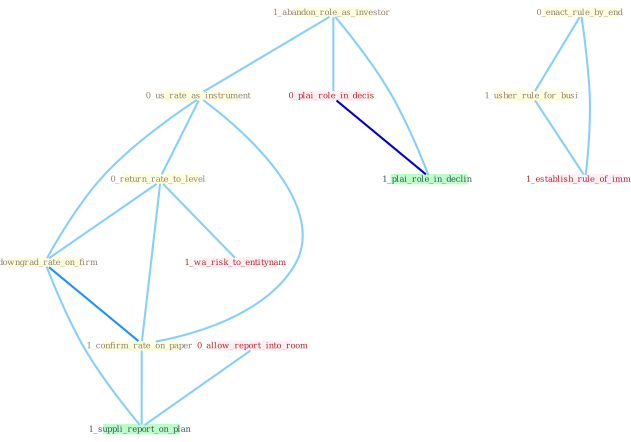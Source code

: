 Graph G{ 
    node
    [shape=polygon,style=filled,width=.5,height=.06,color="#BDFCC9",fixedsize=true,fontsize=4,
    fontcolor="#2f4f4f"];
    {node
    [color="#ffffe0", fontcolor="#8b7d6b"] "1_abandon_role_as_investor " "0_enact_rule_by_end " "1_usher_rule_for_busi " "0_us_rate_as_instrument " "0_return_rate_to_level " "1_downgrad_rate_on_firm " "1_confirm_rate_on_paper "}
{node [color="#fff0f5", fontcolor="#b22222"] "1_wa_risk_to_entitynam " "0_plai_role_in_decis " "1_establish_rule_of_immun " "0_allow_report_into_room "}
edge [color="#B0E2FF"];

	"1_abandon_role_as_investor " -- "0_us_rate_as_instrument " [w="1", color="#87cefa" ];
	"1_abandon_role_as_investor " -- "0_plai_role_in_decis " [w="1", color="#87cefa" ];
	"1_abandon_role_as_investor " -- "1_plai_role_in_declin " [w="1", color="#87cefa" ];
	"0_enact_rule_by_end " -- "1_usher_rule_for_busi " [w="1", color="#87cefa" ];
	"0_enact_rule_by_end " -- "1_establish_rule_of_immun " [w="1", color="#87cefa" ];
	"1_usher_rule_for_busi " -- "1_establish_rule_of_immun " [w="1", color="#87cefa" ];
	"0_us_rate_as_instrument " -- "0_return_rate_to_level " [w="1", color="#87cefa" ];
	"0_us_rate_as_instrument " -- "1_downgrad_rate_on_firm " [w="1", color="#87cefa" ];
	"0_us_rate_as_instrument " -- "1_confirm_rate_on_paper " [w="1", color="#87cefa" ];
	"0_return_rate_to_level " -- "1_downgrad_rate_on_firm " [w="1", color="#87cefa" ];
	"0_return_rate_to_level " -- "1_confirm_rate_on_paper " [w="1", color="#87cefa" ];
	"0_return_rate_to_level " -- "1_wa_risk_to_entitynam " [w="1", color="#87cefa" ];
	"1_downgrad_rate_on_firm " -- "1_confirm_rate_on_paper " [w="2", color="#1e90ff" , len=0.8];
	"1_downgrad_rate_on_firm " -- "1_suppli_report_on_plan " [w="1", color="#87cefa" ];
	"1_confirm_rate_on_paper " -- "1_suppli_report_on_plan " [w="1", color="#87cefa" ];
	"0_plai_role_in_decis " -- "1_plai_role_in_declin " [w="3", color="#0000cd" , len=0.6];
	"0_allow_report_into_room " -- "1_suppli_report_on_plan " [w="1", color="#87cefa" ];
}